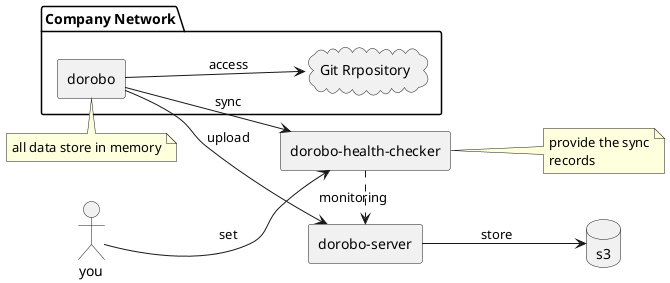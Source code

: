 @startuml arch
left to right direction

actor "you" as user
database "s3" as db
agent "dorobo-server" as svr
agent "dorobo-health-checker" as checker
package "Company Network" {
    agent "dorobo" as c
    cloud "Git Rrpository" as git
}

c --> git : access
note top of c
all data store in memory
end note

c --> svr : upload
svr --> db : store
c --> checker  : sync
checker .> svr : monitoring
user --> checker : set
note right of checker
provide the sync
records
end note

@enduml